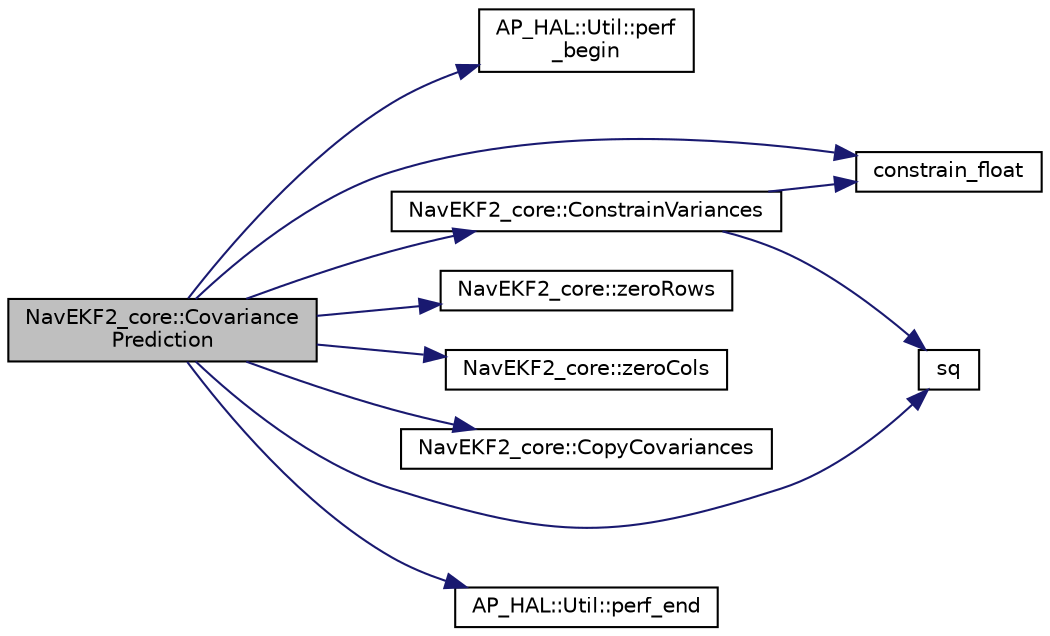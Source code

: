 digraph "NavEKF2_core::CovariancePrediction"
{
 // INTERACTIVE_SVG=YES
  edge [fontname="Helvetica",fontsize="10",labelfontname="Helvetica",labelfontsize="10"];
  node [fontname="Helvetica",fontsize="10",shape=record];
  rankdir="LR";
  Node1 [label="NavEKF2_core::Covariance\lPrediction",height=0.2,width=0.4,color="black", fillcolor="grey75", style="filled", fontcolor="black"];
  Node1 -> Node2 [color="midnightblue",fontsize="10",style="solid",fontname="Helvetica"];
  Node2 [label="AP_HAL::Util::perf\l_begin",height=0.2,width=0.4,color="black", fillcolor="white", style="filled",URL="$classAP__HAL_1_1Util.html#a8ee016bee7e471240be5a2c648015a1d"];
  Node1 -> Node3 [color="midnightblue",fontsize="10",style="solid",fontname="Helvetica"];
  Node3 [label="constrain_float",height=0.2,width=0.4,color="black", fillcolor="white", style="filled",URL="$AP__Math_8h.html#a27149a7dfbb14319088e8332705c0046"];
  Node1 -> Node4 [color="midnightblue",fontsize="10",style="solid",fontname="Helvetica"];
  Node4 [label="sq",height=0.2,width=0.4,color="black", fillcolor="white", style="filled",URL="$AP__Math_8h.html#a00f57739f8671cb41eae08a51b7cbf7c"];
  Node1 -> Node5 [color="midnightblue",fontsize="10",style="solid",fontname="Helvetica"];
  Node5 [label="NavEKF2_core::zeroRows",height=0.2,width=0.4,color="black", fillcolor="white", style="filled",URL="$classNavEKF2__core.html#a42ca3d8e52811f1a3460eb1963c78f05"];
  Node1 -> Node6 [color="midnightblue",fontsize="10",style="solid",fontname="Helvetica"];
  Node6 [label="NavEKF2_core::zeroCols",height=0.2,width=0.4,color="black", fillcolor="white", style="filled",URL="$classNavEKF2__core.html#a20dd1484149045a51fccc508f22dac6f"];
  Node1 -> Node7 [color="midnightblue",fontsize="10",style="solid",fontname="Helvetica"];
  Node7 [label="NavEKF2_core::CopyCovariances",height=0.2,width=0.4,color="black", fillcolor="white", style="filled",URL="$classNavEKF2__core.html#a33d235a9fe32368717d1854ab29be112"];
  Node1 -> Node8 [color="midnightblue",fontsize="10",style="solid",fontname="Helvetica"];
  Node8 [label="NavEKF2_core::ConstrainVariances",height=0.2,width=0.4,color="black", fillcolor="white", style="filled",URL="$classNavEKF2__core.html#ab07397c04c028fd31358baeadc2f22e4"];
  Node8 -> Node3 [color="midnightblue",fontsize="10",style="solid",fontname="Helvetica"];
  Node8 -> Node4 [color="midnightblue",fontsize="10",style="solid",fontname="Helvetica"];
  Node1 -> Node9 [color="midnightblue",fontsize="10",style="solid",fontname="Helvetica"];
  Node9 [label="AP_HAL::Util::perf_end",height=0.2,width=0.4,color="black", fillcolor="white", style="filled",URL="$classAP__HAL_1_1Util.html#a831bf144a4d14d413bd1c98b96dc35cb"];
}
